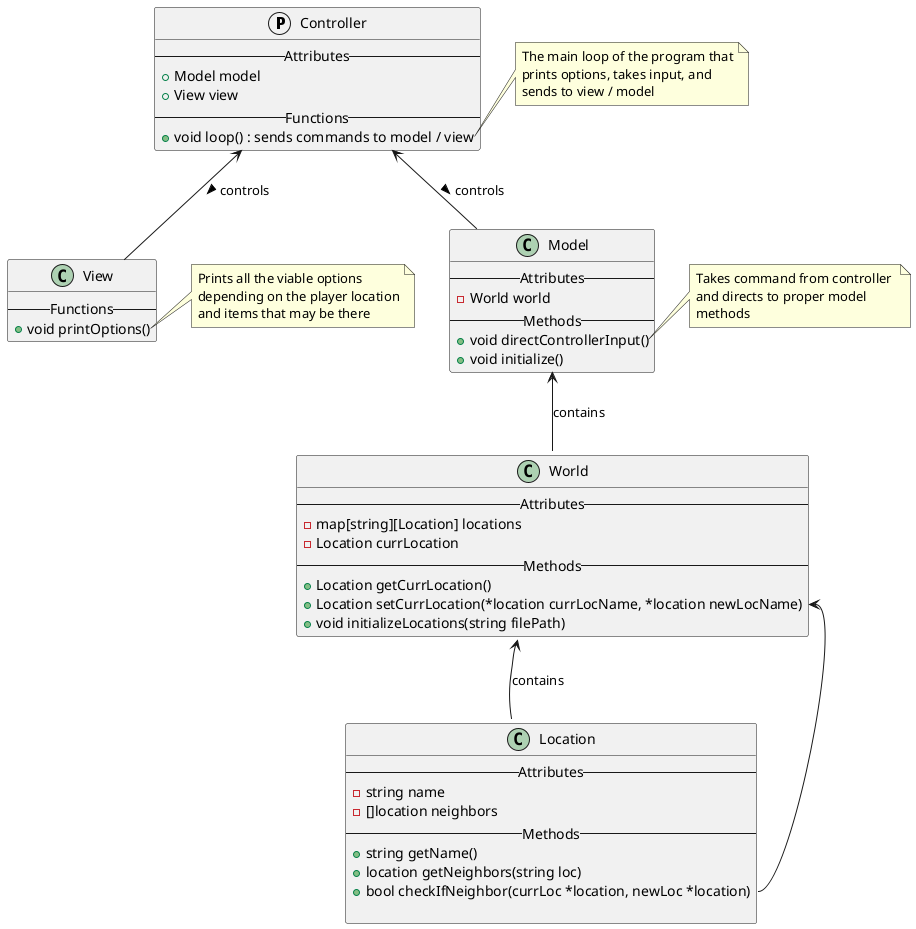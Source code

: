 @startuml class_diagram
protocol   Controller {
    --Attributes--
    + Model model
    + View view
    --Functions--
    + void loop() : sends commands to model / view
}
note right of Controller::loop
    The main loop of the program that
    prints options, takes input, and
    sends to view / model
end note
class   View {
    --Functions--
    + void printOptions()
}
note right of View::printOptions
    Prints all the viable options
    depending on the player location
    and items that may be there
end note
class   Model {
    --Attributes--
    - World world
    --Methods--
    + void directControllerInput()
    + void initialize()
}
note right of Model::directControllerInput
    Takes command from controller 
    and directs to proper model
    methods
end note

class World {
    --Attributes--
    - map[string][Location] locations
    - Location currLocation
    --Methods--
    + Location getCurrLocation()
    + Location setCurrLocation(*location currLocName, *location newLocName)
    /'- void createLocation(string filename)'/
    + void initializeLocations(string filePath)
}
note right of World::createLocations
    Takes JSON input to create locations
    for the worlds to be used
end note

class Location {
    --Attributes--
    - string name 
    - []location neighbors
    --Methods--
    + string getName()
    + location getNeighbors(string loc)
    + bool checkIfNeighbor(currLoc *location, newLoc *location)

}

Controller <-- Model : controls >
Controller <-- View : controls >
Model <-- World : contains
World <-- Location : contains
World::setCurrLocation <-- Location::checkIfNeighbor


@enduml